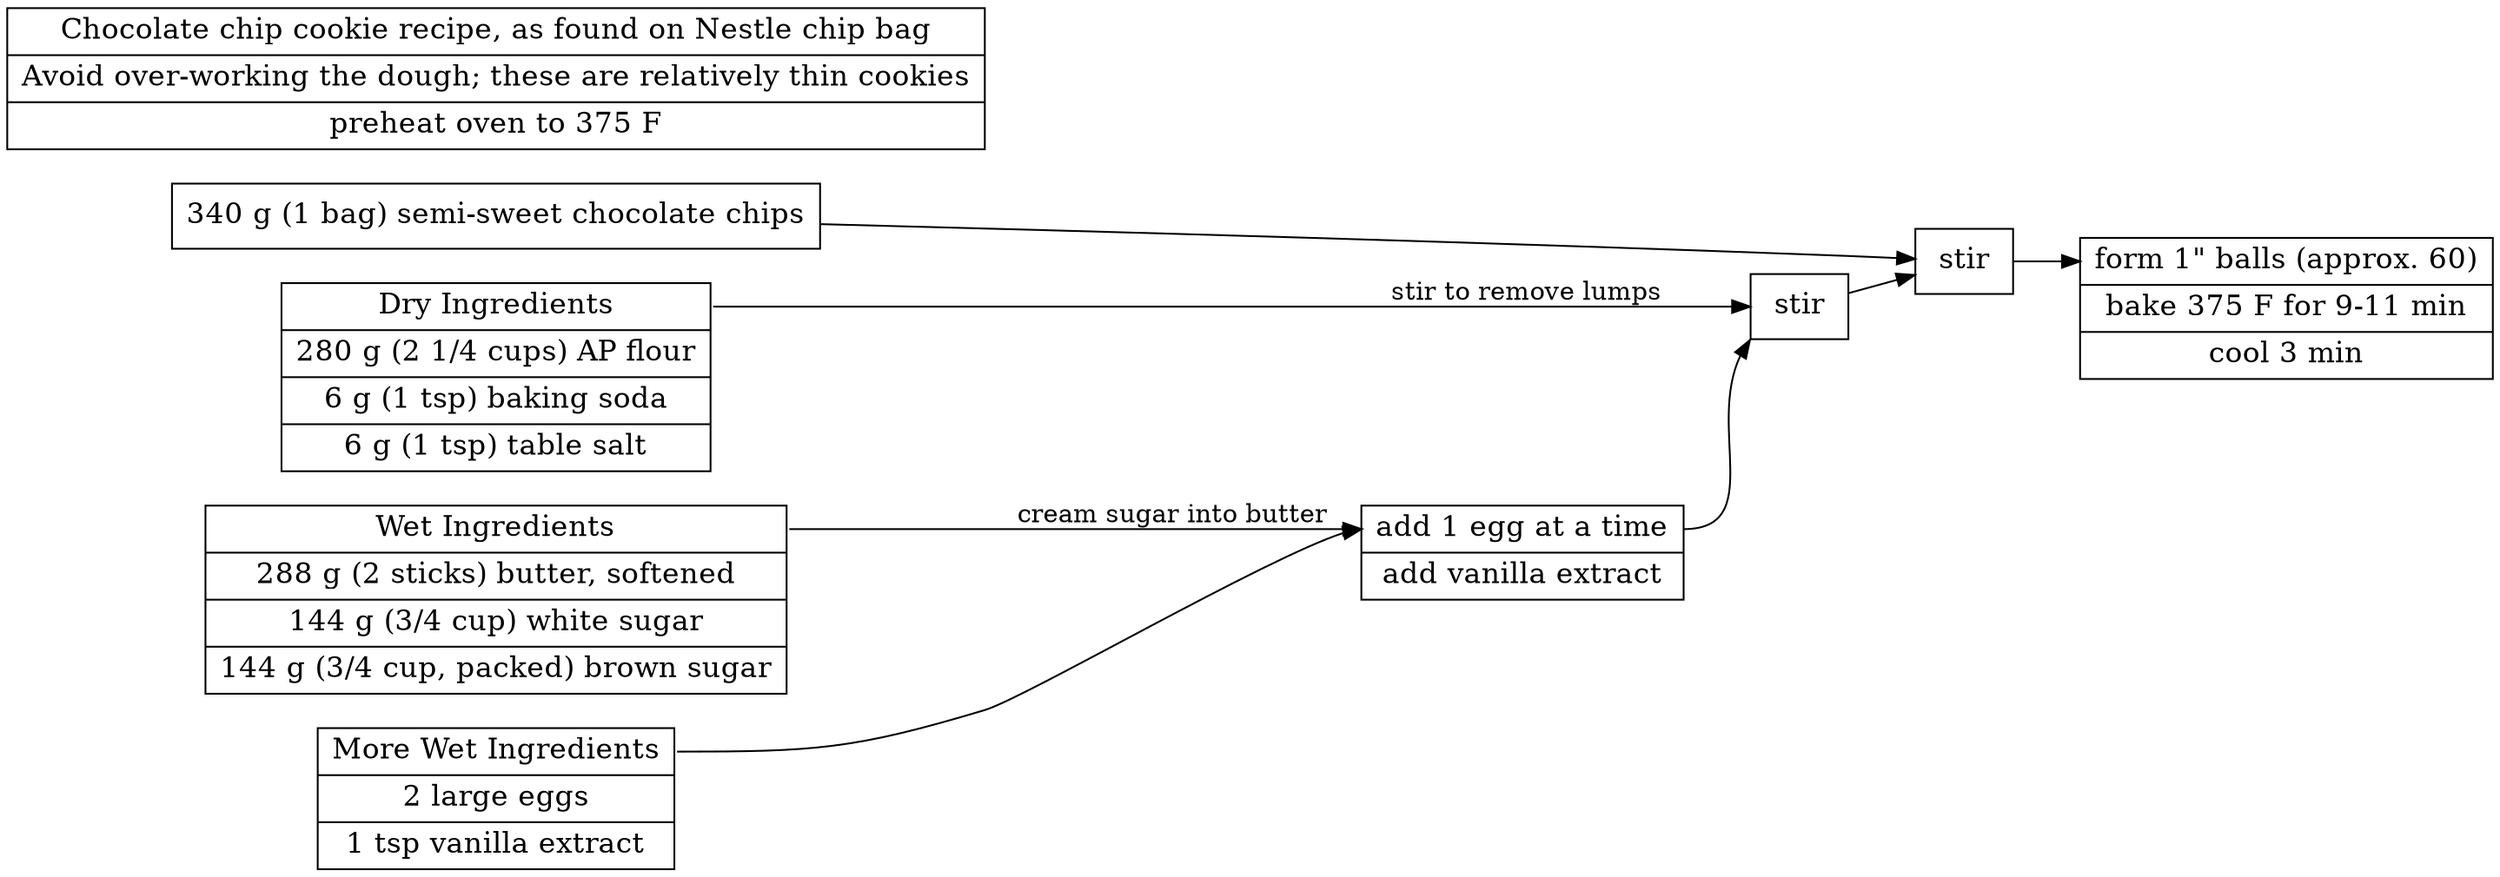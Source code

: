 digraph "Chocolate chip cookie recipe" {
graph [ rankdir = "LR" ];
node [ fontsize = "16" shape = "record" ];
subgraph {
rank = same; wet1; wet2; dry; chips; 
}

"wet1" [
label = "<f0> Wet Ingredients| <f1> 288 g (2 sticks) butter, softened| <f2> 144 g (3/4 cup) white sugar| <f3> 144 g (3/4 cup, packed) brown sugar"
];
"wet2" [
label = "<f0> More Wet Ingredients| <f1> 2 large eggs| <f2> 1 tsp vanilla extract"
];
"dry" [
label = "<f0> Dry Ingredients| <f1> 280 g (2 1/4 cups) AP flour| <f2> 6 g (1 tsp) baking soda | <f3> 6 g (1 tsp) table salt "
];
"chips" [
label = "<f0> 340 g (1 bag) semi-sweet chocolate chips"
];


"step2" [ label = "<f0> add 1 egg at a time| add vanilla extract" ];
"step4" [ label = "<f0> stir " ];
"step5" [ label = "<f0> stir " ];
"step6" [ label = "<f0> form 1\" balls (approx. 60)| bake 375 F for 9-11 min| cool 3 min" ];

"wet1":f0 -> "step2":f0 [ label = "cream sugar into butter" ];
"wet2":f0 -> "step2":f0 [ ];
"dry":f0 -> "step4":f0 [ label = " stir to remove lumps" ];
"step2":f0 -> "step4":f0 [ ];
"chips":f0 -> "step5":f0 [ ];
"step4":f0 -> "step5":f0 [ ];
"step5":f0 -> "step6":f0 [ ];

subgraph {
notes;
}
"notes" [ label = "Chocolate chip cookie recipe, as found on Nestle chip bag|Avoid over-working the dough; these are relatively thin cookies| preheat oven to 375 F" ];
}
